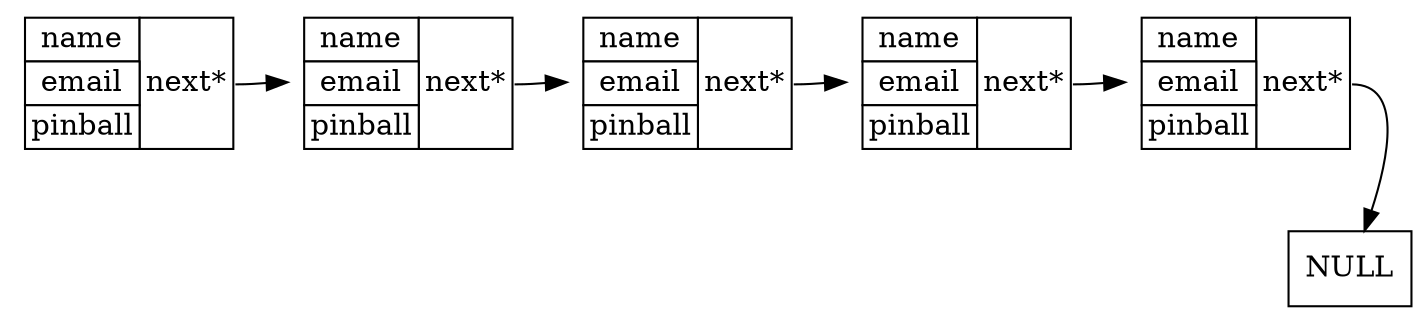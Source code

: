 digraph a {

  node [shape=plaintext nodesep=0.5 ranksep = 0.5]

{rank = same s1 s2 s3 s4 s5}

  s1 [
   label=<
     <table border="0" cellborder="1" cellspacing="0">
       <tr>
	<td bgcolor="white">name</td>
    <td bgcolor="white" rowspan="3" port="n">next*</td>
	   </tr><tr>
	<td bgcolor="white">email</td>
	   </tr><tr>
	<td bgcolor="white">pinball</td>
	   </tr>
     </table>>
  ];
  
  s2 [
   label=<
     <table border="0" cellborder="1" cellspacing="0">
       <tr>
	<td bgcolor="white">name</td>
    <td bgcolor="white" rowspan="3" port="n">next*</td>
	   </tr><tr>
	<td bgcolor="white">email</td>
	   </tr><tr>
	<td bgcolor="white">pinball</td>
	   </tr>
     </table>>
  ];

  s3 [
   label=<
     <table border="0" cellborder="1" cellspacing="0">
       <tr>
	<td bgcolor="white">name</td>
    <td bgcolor="white" rowspan="3" port="n">next*</td>
	   </tr><tr>
	<td bgcolor="white">email</td>
	   </tr><tr>
	<td bgcolor="white">pinball</td>
	   </tr>
     </table>>
  ];
  
    s4 [
   label=<
     <table border="0" cellborder="1" cellspacing="0">
       <tr>
	<td bgcolor="white">name</td>
    <td bgcolor="white" rowspan="3" port="n">next*</td>
	   </tr><tr>
	<td bgcolor="white">email</td>
	   </tr><tr>
	<td bgcolor="white">pinball</td>
	   </tr>
     </table>>
  ];
  
    s5 [
   label=<
     <table border="0" cellborder="1" cellspacing="0">
       <tr>
	<td bgcolor="white">name</td>
    <td bgcolor="white" rowspan="3" port="n">next*</td>
	   </tr><tr>
	<td bgcolor="white">email</td>
	   </tr><tr>
	<td bgcolor="white">pinball</td>
	   </tr>
     </table>>
  ];
  

node [shape=rectangle nodesep=0.5 ranksep = 0.5]

//"LinkedList*" -> s1
s1:n:e -> s2:w
s2:n:e -> s3:w
s3:n:e -> s4:w
s4:n:e -> s5:w
s5:n:e -> NULL

}
